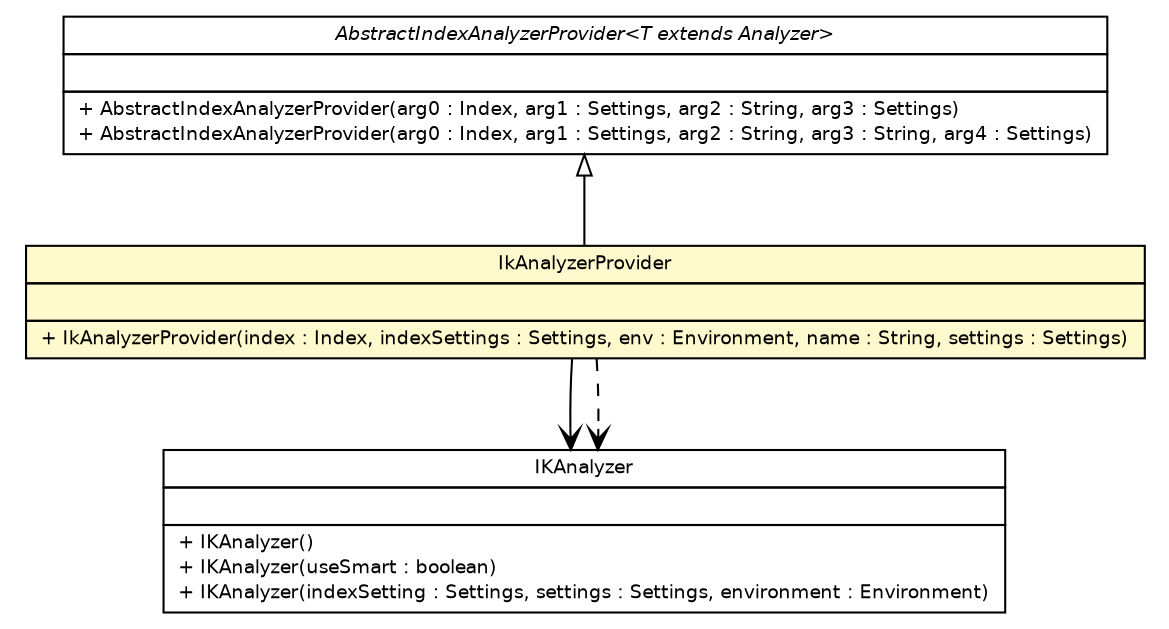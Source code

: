 #!/usr/local/bin/dot
#
# Class diagram 
# Generated by UmlGraph version 4.6 (http://www.spinellis.gr/sw/umlgraph)
#

digraph G {
	edge [fontname="Helvetica",fontsize=10,labelfontname="Helvetica",labelfontsize=10];
	node [fontname="Helvetica",fontsize=10,shape=plaintext];
	// org.wltea.index.analysis.IkAnalyzerProvider
	c1576 [label=<<table border="0" cellborder="1" cellspacing="0" cellpadding="2" port="p" bgcolor="lemonChiffon" href="./IkAnalyzerProvider.html">
		<tr><td><table border="0" cellspacing="0" cellpadding="1">
			<tr><td> IkAnalyzerProvider </td></tr>
		</table></td></tr>
		<tr><td><table border="0" cellspacing="0" cellpadding="1">
			<tr><td align="left">  </td></tr>
		</table></td></tr>
		<tr><td><table border="0" cellspacing="0" cellpadding="1">
			<tr><td align="left"> + IkAnalyzerProvider(index : Index, indexSettings : Settings, env : Environment, name : String, settings : Settings) </td></tr>
		</table></td></tr>
		</table>>, fontname="Helvetica", fontcolor="black", fontsize=9.0];
	// org.wltea.analyzer.core.IKAnalyzer
	c1578 [label=<<table border="0" cellborder="1" cellspacing="0" cellpadding="2" port="p" href="../../analyzer/core/IKAnalyzer.html">
		<tr><td><table border="0" cellspacing="0" cellpadding="1">
			<tr><td> IKAnalyzer </td></tr>
		</table></td></tr>
		<tr><td><table border="0" cellspacing="0" cellpadding="1">
			<tr><td align="left">  </td></tr>
		</table></td></tr>
		<tr><td><table border="0" cellspacing="0" cellpadding="1">
			<tr><td align="left"> + IKAnalyzer() </td></tr>
			<tr><td align="left"> + IKAnalyzer(useSmart : boolean) </td></tr>
			<tr><td align="left"> + IKAnalyzer(indexSetting : Settings, settings : Settings, environment : Environment) </td></tr>
		</table></td></tr>
		</table>>, fontname="Helvetica", fontcolor="black", fontsize=9.0];
	//org.wltea.index.analysis.IkAnalyzerProvider extends org.elasticsearch.index.analysis.AbstractIndexAnalyzerProvider<org.wltea.analyzer.core.IKAnalyzer>
	c1667:p -> c1576:p [dir=back,arrowtail=empty];
	// org.wltea.index.analysis.IkAnalyzerProvider NAVASSOC org.wltea.analyzer.core.IKAnalyzer
	c1576:p -> c1578:p [taillabel="", label="", headlabel="", fontname="Helvetica", fontcolor="black", fontsize=10.0, color="black", arrowhead=open];
	// org.wltea.index.analysis.IkAnalyzerProvider DEPEND org.wltea.analyzer.core.IKAnalyzer
	c1576:p -> c1578:p [taillabel="", label="", headlabel="", fontname="Helvetica", fontcolor="black", fontsize=10.0, color="black", arrowhead=open, style=dashed];
	// org.elasticsearch.index.analysis.AbstractIndexAnalyzerProvider<T extends org.apache.lucene.analysis.Analyzer>
	c1667 [label=<<table border="0" cellborder="1" cellspacing="0" cellpadding="2" port="p" href="http://java.sun.com/j2se/1.4.2/docs/api/org/elasticsearch/index/analysis/AbstractIndexAnalyzerProvider.html">
		<tr><td><table border="0" cellspacing="0" cellpadding="1">
			<tr><td><font face="Helvetica-Oblique"> AbstractIndexAnalyzerProvider&lt;T extends Analyzer&gt; </font></td></tr>
		</table></td></tr>
		<tr><td><table border="0" cellspacing="0" cellpadding="1">
			<tr><td align="left">  </td></tr>
		</table></td></tr>
		<tr><td><table border="0" cellspacing="0" cellpadding="1">
			<tr><td align="left"> + AbstractIndexAnalyzerProvider(arg0 : Index, arg1 : Settings, arg2 : String, arg3 : Settings) </td></tr>
			<tr><td align="left"> + AbstractIndexAnalyzerProvider(arg0 : Index, arg1 : Settings, arg2 : String, arg3 : String, arg4 : Settings) </td></tr>
		</table></td></tr>
		</table>>, fontname="Helvetica", fontcolor="black", fontsize=9.0];
}

